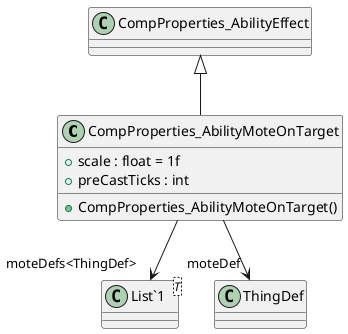 @startuml
class CompProperties_AbilityMoteOnTarget {
    + scale : float = 1f
    + preCastTicks : int
    + CompProperties_AbilityMoteOnTarget()
}
class "List`1"<T> {
}
CompProperties_AbilityEffect <|-- CompProperties_AbilityMoteOnTarget
CompProperties_AbilityMoteOnTarget --> "moteDef" ThingDef
CompProperties_AbilityMoteOnTarget --> "moteDefs<ThingDef>" "List`1"
@enduml
